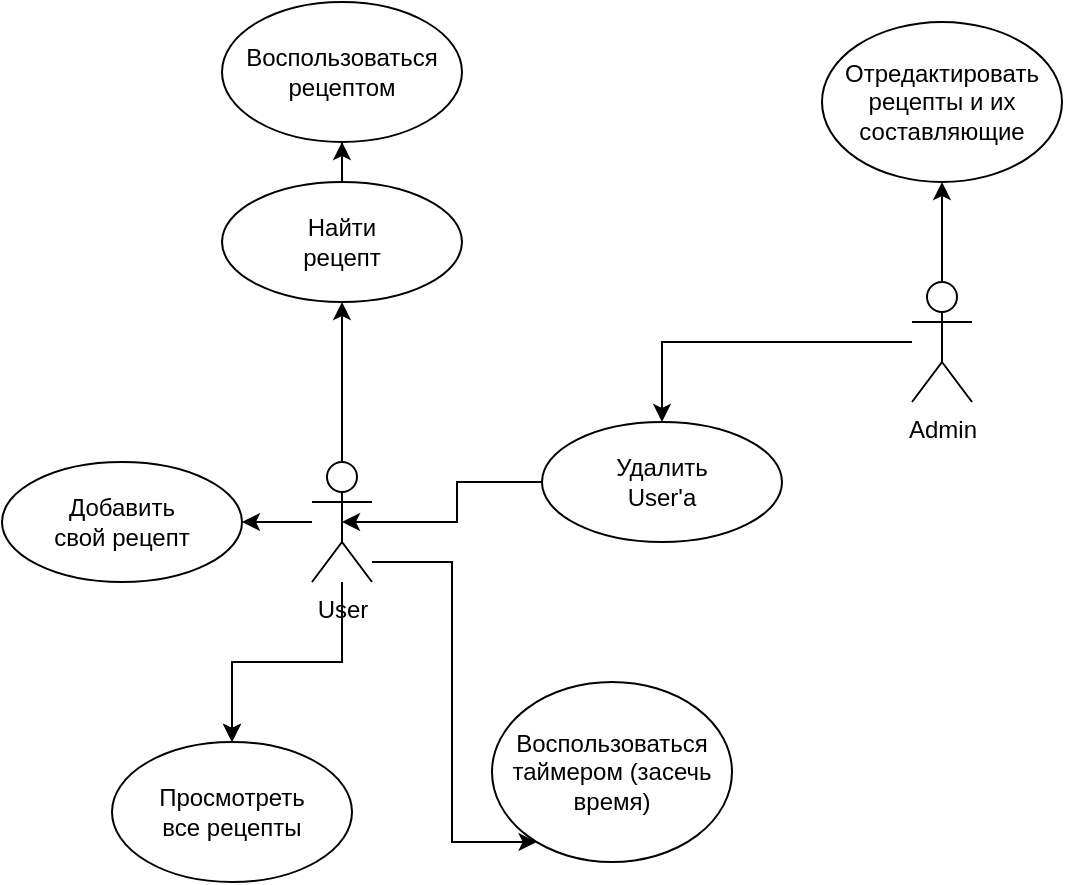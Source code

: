 <mxfile version="18.0.1" type="device" pages="4"><diagram id="Xpymgb1Chlus0z7UTAiG" name="Д. вариантов использования"><mxGraphModel dx="1038" dy="547" grid="1" gridSize="10" guides="1" tooltips="1" connect="1" arrows="1" fold="1" page="1" pageScale="1" pageWidth="850" pageHeight="1100" math="0" shadow="0"><root><mxCell id="0"/><mxCell id="1" parent="0"/><mxCell id="MpLtsL9PEmRac27Q249I-3" value="" style="edgeStyle=orthogonalEdgeStyle;rounded=0;orthogonalLoop=1;jettySize=auto;html=1;" parent="1" source="MpLtsL9PEmRac27Q249I-1" target="MpLtsL9PEmRac27Q249I-2" edge="1"><mxGeometry relative="1" as="geometry"/></mxCell><mxCell id="MpLtsL9PEmRac27Q249I-6" value="" style="edgeStyle=orthogonalEdgeStyle;rounded=0;orthogonalLoop=1;jettySize=auto;html=1;" parent="1" source="MpLtsL9PEmRac27Q249I-1" target="MpLtsL9PEmRac27Q249I-5" edge="1"><mxGeometry relative="1" as="geometry"/></mxCell><mxCell id="MpLtsL9PEmRac27Q249I-12" value="" style="edgeStyle=orthogonalEdgeStyle;rounded=0;orthogonalLoop=1;jettySize=auto;html=1;" parent="1" source="MpLtsL9PEmRac27Q249I-1" target="MpLtsL9PEmRac27Q249I-11" edge="1"><mxGeometry relative="1" as="geometry"/></mxCell><mxCell id="MpLtsL9PEmRac27Q249I-13" value="" style="edgeStyle=orthogonalEdgeStyle;rounded=0;orthogonalLoop=1;jettySize=auto;html=1;" parent="1" source="MpLtsL9PEmRac27Q249I-1" target="MpLtsL9PEmRac27Q249I-11" edge="1"><mxGeometry relative="1" as="geometry"/></mxCell><mxCell id="MpLtsL9PEmRac27Q249I-23" style="edgeStyle=orthogonalEdgeStyle;rounded=0;orthogonalLoop=1;jettySize=auto;html=1;" parent="1" source="MpLtsL9PEmRac27Q249I-1" target="MpLtsL9PEmRac27Q249I-24" edge="1"><mxGeometry relative="1" as="geometry"><mxPoint x="360" y="430" as="targetPoint"/><Array as="points"><mxPoint x="320" y="290"/><mxPoint x="320" y="430"/></Array></mxGeometry></mxCell><mxCell id="MpLtsL9PEmRac27Q249I-1" value="User" style="shape=umlActor;verticalLabelPosition=bottom;verticalAlign=top;html=1;outlineConnect=0;" parent="1" vertex="1"><mxGeometry x="250" y="240" width="30" height="60" as="geometry"/></mxCell><mxCell id="MpLtsL9PEmRac27Q249I-10" value="" style="edgeStyle=orthogonalEdgeStyle;rounded=0;orthogonalLoop=1;jettySize=auto;html=1;" parent="1" source="MpLtsL9PEmRac27Q249I-2" target="MpLtsL9PEmRac27Q249I-9" edge="1"><mxGeometry relative="1" as="geometry"/></mxCell><mxCell id="MpLtsL9PEmRac27Q249I-2" value="Найти&lt;br&gt;рецепт" style="ellipse;whiteSpace=wrap;html=1;verticalAlign=middle;" parent="1" vertex="1"><mxGeometry x="205" y="100" width="120" height="60" as="geometry"/></mxCell><mxCell id="MpLtsL9PEmRac27Q249I-5" value="Добавить&lt;br&gt;свой рецепт" style="ellipse;whiteSpace=wrap;html=1;verticalAlign=middle;" parent="1" vertex="1"><mxGeometry x="95" y="240" width="120" height="60" as="geometry"/></mxCell><mxCell id="MpLtsL9PEmRac27Q249I-9" value="Воспользоваться&lt;br&gt;рецептом" style="ellipse;whiteSpace=wrap;html=1;verticalAlign=middle;" parent="1" vertex="1"><mxGeometry x="205" y="10" width="120" height="70" as="geometry"/></mxCell><mxCell id="MpLtsL9PEmRac27Q249I-11" value="Просмотреть&lt;br&gt;все рецепты" style="ellipse;whiteSpace=wrap;html=1;verticalAlign=middle;align=center;" parent="1" vertex="1"><mxGeometry x="150" y="380" width="120" height="70" as="geometry"/></mxCell><mxCell id="MpLtsL9PEmRac27Q249I-18" value="" style="edgeStyle=orthogonalEdgeStyle;rounded=0;orthogonalLoop=1;jettySize=auto;html=1;" parent="1" source="MpLtsL9PEmRac27Q249I-14" target="MpLtsL9PEmRac27Q249I-17" edge="1"><mxGeometry relative="1" as="geometry"/></mxCell><mxCell id="MpLtsL9PEmRac27Q249I-21" value="" style="edgeStyle=orthogonalEdgeStyle;rounded=0;orthogonalLoop=1;jettySize=auto;html=1;" parent="1" source="MpLtsL9PEmRac27Q249I-14" target="MpLtsL9PEmRac27Q249I-20" edge="1"><mxGeometry relative="1" as="geometry"/></mxCell><mxCell id="MpLtsL9PEmRac27Q249I-14" value="Admin" style="shape=umlActor;verticalLabelPosition=bottom;verticalAlign=top;html=1;outlineConnect=0;" parent="1" vertex="1"><mxGeometry x="550" y="150" width="30" height="60" as="geometry"/></mxCell><mxCell id="MpLtsL9PEmRac27Q249I-17" value="Отредактировать&lt;br&gt;рецепты и их&lt;br&gt;составляющие" style="ellipse;whiteSpace=wrap;html=1;verticalAlign=middle;" parent="1" vertex="1"><mxGeometry x="505" y="20" width="120" height="80" as="geometry"/></mxCell><mxCell id="MpLtsL9PEmRac27Q249I-22" style="edgeStyle=orthogonalEdgeStyle;rounded=0;orthogonalLoop=1;jettySize=auto;html=1;entryX=0.5;entryY=0.5;entryDx=0;entryDy=0;entryPerimeter=0;" parent="1" source="MpLtsL9PEmRac27Q249I-20" target="MpLtsL9PEmRac27Q249I-1" edge="1"><mxGeometry relative="1" as="geometry"/></mxCell><mxCell id="MpLtsL9PEmRac27Q249I-20" value="Удалить&lt;br&gt;User'а" style="ellipse;whiteSpace=wrap;html=1;verticalAlign=middle;" parent="1" vertex="1"><mxGeometry x="365" y="220" width="120" height="60" as="geometry"/></mxCell><mxCell id="MpLtsL9PEmRac27Q249I-24" value="Воспользоваться таймером (засечь время)" style="ellipse;whiteSpace=wrap;html=1;" parent="1" vertex="1"><mxGeometry x="340" y="350" width="120" height="90" as="geometry"/></mxCell></root></mxGraphModel></diagram><diagram id="EspR6JXxUD9xE3618pwH" name="Д. классов"><mxGraphModel dx="1038" dy="547" grid="1" gridSize="10" guides="1" tooltips="1" connect="1" arrows="1" fold="1" page="1" pageScale="1" pageWidth="850" pageHeight="1100" math="0" shadow="0"><root><mxCell id="0"/><mxCell id="1" parent="0"/><mxCell id="8LwOKDHP2iwS6xPO4cJb-4" value="Groups" style="shape=table;startSize=30;container=1;collapsible=1;childLayout=tableLayout;fixedRows=1;rowLines=0;fontStyle=1;align=center;resizeLast=1;" vertex="1" parent="1"><mxGeometry x="30" y="60" width="180" height="90" as="geometry"><mxRectangle x="80" y="90" width="80" height="30" as="alternateBounds"/></mxGeometry></mxCell><mxCell id="8LwOKDHP2iwS6xPO4cJb-5" value="" style="shape=tableRow;horizontal=0;startSize=0;swimlaneHead=0;swimlaneBody=0;fillColor=none;collapsible=0;dropTarget=0;points=[[0,0.5],[1,0.5]];portConstraint=eastwest;top=0;left=0;right=0;bottom=1;" vertex="1" parent="8LwOKDHP2iwS6xPO4cJb-4"><mxGeometry y="30" width="180" height="30" as="geometry"/></mxCell><mxCell id="8LwOKDHP2iwS6xPO4cJb-6" value="PK" style="shape=partialRectangle;connectable=0;fillColor=none;top=0;left=0;bottom=0;right=0;fontStyle=1;overflow=hidden;" vertex="1" parent="8LwOKDHP2iwS6xPO4cJb-5"><mxGeometry width="30" height="30" as="geometry"><mxRectangle width="30" height="30" as="alternateBounds"/></mxGeometry></mxCell><mxCell id="8LwOKDHP2iwS6xPO4cJb-7" value="ID" style="shape=partialRectangle;connectable=0;fillColor=none;top=0;left=0;bottom=0;right=0;align=left;spacingLeft=6;fontStyle=5;overflow=hidden;" vertex="1" parent="8LwOKDHP2iwS6xPO4cJb-5"><mxGeometry x="30" width="150" height="30" as="geometry"><mxRectangle width="150" height="30" as="alternateBounds"/></mxGeometry></mxCell><mxCell id="8LwOKDHP2iwS6xPO4cJb-8" value="" style="shape=tableRow;horizontal=0;startSize=0;swimlaneHead=0;swimlaneBody=0;fillColor=none;collapsible=0;dropTarget=0;points=[[0,0.5],[1,0.5]];portConstraint=eastwest;top=0;left=0;right=0;bottom=0;" vertex="1" parent="8LwOKDHP2iwS6xPO4cJb-4"><mxGeometry y="60" width="180" height="30" as="geometry"/></mxCell><mxCell id="8LwOKDHP2iwS6xPO4cJb-9" value="" style="shape=partialRectangle;connectable=0;fillColor=none;top=0;left=0;bottom=0;right=0;editable=1;overflow=hidden;" vertex="1" parent="8LwOKDHP2iwS6xPO4cJb-8"><mxGeometry width="30" height="30" as="geometry"><mxRectangle width="30" height="30" as="alternateBounds"/></mxGeometry></mxCell><mxCell id="8LwOKDHP2iwS6xPO4cJb-10" value="Group_name" style="shape=partialRectangle;connectable=0;fillColor=none;top=0;left=0;bottom=0;right=0;align=left;spacingLeft=6;overflow=hidden;" vertex="1" parent="8LwOKDHP2iwS6xPO4cJb-8"><mxGeometry x="30" width="150" height="30" as="geometry"><mxRectangle width="150" height="30" as="alternateBounds"/></mxGeometry></mxCell><mxCell id="8LwOKDHP2iwS6xPO4cJb-17" value="Dishes" style="shape=table;startSize=30;container=1;collapsible=1;childLayout=tableLayout;fixedRows=1;rowLines=0;fontStyle=1;align=center;resizeLast=1;" vertex="1" parent="1"><mxGeometry x="310" y="50" width="180" height="180" as="geometry"/></mxCell><mxCell id="8LwOKDHP2iwS6xPO4cJb-18" value="" style="shape=tableRow;horizontal=0;startSize=0;swimlaneHead=0;swimlaneBody=0;fillColor=none;collapsible=0;dropTarget=0;points=[[0,0.5],[1,0.5]];portConstraint=eastwest;top=0;left=0;right=0;bottom=1;" vertex="1" parent="8LwOKDHP2iwS6xPO4cJb-17"><mxGeometry y="30" width="180" height="30" as="geometry"/></mxCell><mxCell id="8LwOKDHP2iwS6xPO4cJb-19" value="PK" style="shape=partialRectangle;connectable=0;fillColor=none;top=0;left=0;bottom=0;right=0;fontStyle=1;overflow=hidden;" vertex="1" parent="8LwOKDHP2iwS6xPO4cJb-18"><mxGeometry width="30" height="30" as="geometry"><mxRectangle width="30" height="30" as="alternateBounds"/></mxGeometry></mxCell><mxCell id="8LwOKDHP2iwS6xPO4cJb-20" value="ID" style="shape=partialRectangle;connectable=0;fillColor=none;top=0;left=0;bottom=0;right=0;align=left;spacingLeft=6;fontStyle=5;overflow=hidden;" vertex="1" parent="8LwOKDHP2iwS6xPO4cJb-18"><mxGeometry x="30" width="150" height="30" as="geometry"><mxRectangle width="150" height="30" as="alternateBounds"/></mxGeometry></mxCell><mxCell id="8LwOKDHP2iwS6xPO4cJb-21" value="" style="shape=tableRow;horizontal=0;startSize=0;swimlaneHead=0;swimlaneBody=0;fillColor=none;collapsible=0;dropTarget=0;points=[[0,0.5],[1,0.5]];portConstraint=eastwest;top=0;left=0;right=0;bottom=0;" vertex="1" parent="8LwOKDHP2iwS6xPO4cJb-17"><mxGeometry y="60" width="180" height="30" as="geometry"/></mxCell><mxCell id="8LwOKDHP2iwS6xPO4cJb-22" value="" style="shape=partialRectangle;connectable=0;fillColor=none;top=0;left=0;bottom=0;right=0;editable=1;overflow=hidden;" vertex="1" parent="8LwOKDHP2iwS6xPO4cJb-21"><mxGeometry width="30" height="30" as="geometry"><mxRectangle width="30" height="30" as="alternateBounds"/></mxGeometry></mxCell><mxCell id="8LwOKDHP2iwS6xPO4cJb-23" value="Dish_name" style="shape=partialRectangle;connectable=0;fillColor=none;top=0;left=0;bottom=0;right=0;align=left;spacingLeft=6;overflow=hidden;" vertex="1" parent="8LwOKDHP2iwS6xPO4cJb-21"><mxGeometry x="30" width="150" height="30" as="geometry"><mxRectangle width="150" height="30" as="alternateBounds"/></mxGeometry></mxCell><mxCell id="8LwOKDHP2iwS6xPO4cJb-24" value="" style="shape=tableRow;horizontal=0;startSize=0;swimlaneHead=0;swimlaneBody=0;fillColor=none;collapsible=0;dropTarget=0;points=[[0,0.5],[1,0.5]];portConstraint=eastwest;top=0;left=0;right=0;bottom=0;" vertex="1" parent="8LwOKDHP2iwS6xPO4cJb-17"><mxGeometry y="90" width="180" height="30" as="geometry"/></mxCell><mxCell id="8LwOKDHP2iwS6xPO4cJb-25" value="" style="shape=partialRectangle;connectable=0;fillColor=none;top=0;left=0;bottom=0;right=0;editable=1;overflow=hidden;" vertex="1" parent="8LwOKDHP2iwS6xPO4cJb-24"><mxGeometry width="30" height="30" as="geometry"><mxRectangle width="30" height="30" as="alternateBounds"/></mxGeometry></mxCell><mxCell id="8LwOKDHP2iwS6xPO4cJb-26" value="ID_Group" style="shape=partialRectangle;connectable=0;fillColor=none;top=0;left=0;bottom=0;right=0;align=left;spacingLeft=6;overflow=hidden;" vertex="1" parent="8LwOKDHP2iwS6xPO4cJb-24"><mxGeometry x="30" width="150" height="30" as="geometry"><mxRectangle width="150" height="30" as="alternateBounds"/></mxGeometry></mxCell><mxCell id="8LwOKDHP2iwS6xPO4cJb-34" value="" style="shape=tableRow;horizontal=0;startSize=0;swimlaneHead=0;swimlaneBody=0;fillColor=none;collapsible=0;dropTarget=0;points=[[0,0.5],[1,0.5]];portConstraint=eastwest;top=0;left=0;right=0;bottom=0;" vertex="1" parent="1"><mxGeometry x="310" y="170" width="180" height="30" as="geometry"/></mxCell><mxCell id="8LwOKDHP2iwS6xPO4cJb-35" value="" style="shape=partialRectangle;connectable=0;fillColor=none;top=0;left=0;bottom=0;right=0;editable=1;overflow=hidden;" vertex="1" parent="8LwOKDHP2iwS6xPO4cJb-34"><mxGeometry width="30" height="30" as="geometry"><mxRectangle width="30" height="30" as="alternateBounds"/></mxGeometry></mxCell><mxCell id="8LwOKDHP2iwS6xPO4cJb-36" value="Description" style="shape=partialRectangle;connectable=0;fillColor=none;top=0;left=0;bottom=0;right=0;align=left;spacingLeft=6;overflow=hidden;" vertex="1" parent="8LwOKDHP2iwS6xPO4cJb-34"><mxGeometry x="30" width="150" height="30" as="geometry"><mxRectangle width="150" height="30" as="alternateBounds"/></mxGeometry></mxCell><mxCell id="8LwOKDHP2iwS6xPO4cJb-38" value="" style="shape=tableRow;horizontal=0;startSize=0;swimlaneHead=0;swimlaneBody=0;fillColor=none;collapsible=0;dropTarget=0;points=[[0,0.5],[1,0.5]];portConstraint=eastwest;top=0;left=0;right=0;bottom=0;" vertex="1" parent="1"><mxGeometry x="310" y="200" width="180" height="30" as="geometry"/></mxCell><mxCell id="8LwOKDHP2iwS6xPO4cJb-39" value="" style="shape=partialRectangle;connectable=0;fillColor=none;top=0;left=0;bottom=0;right=0;editable=1;overflow=hidden;" vertex="1" parent="8LwOKDHP2iwS6xPO4cJb-38"><mxGeometry width="30" height="30" as="geometry"><mxRectangle width="30" height="30" as="alternateBounds"/></mxGeometry></mxCell><mxCell id="8LwOKDHP2iwS6xPO4cJb-40" value="ID_Photo" style="shape=partialRectangle;connectable=0;fillColor=none;top=0;left=0;bottom=0;right=0;align=left;spacingLeft=6;overflow=hidden;" vertex="1" parent="8LwOKDHP2iwS6xPO4cJb-38"><mxGeometry x="30" width="150" height="30" as="geometry"><mxRectangle width="150" height="30" as="alternateBounds"/></mxGeometry></mxCell><mxCell id="8LwOKDHP2iwS6xPO4cJb-41" value="" style="line;strokeWidth=1;rotatable=0;dashed=0;labelPosition=right;align=center;verticalAlign=middle;spacingTop=0;spacingLeft=6;points=[];portConstraint=eastwest;direction=south;" vertex="1" parent="1"><mxGeometry x="331" y="170" width="18" height="60" as="geometry"/></mxCell><mxCell id="8LwOKDHP2iwS6xPO4cJb-59" value="Dish_composition" style="shape=table;startSize=30;container=1;collapsible=1;childLayout=tableLayout;fixedRows=1;rowLines=0;fontStyle=1;align=center;resizeLast=1;" vertex="1" parent="1"><mxGeometry x="560" y="50" width="180" height="120" as="geometry"/></mxCell><mxCell id="8LwOKDHP2iwS6xPO4cJb-60" value="" style="shape=tableRow;horizontal=0;startSize=0;swimlaneHead=0;swimlaneBody=0;fillColor=none;collapsible=0;dropTarget=0;points=[[0,0.5],[1,0.5]];portConstraint=eastwest;top=0;left=0;right=0;bottom=1;" vertex="1" parent="8LwOKDHP2iwS6xPO4cJb-59"><mxGeometry y="30" width="180" height="30" as="geometry"/></mxCell><mxCell id="8LwOKDHP2iwS6xPO4cJb-61" value="PK" style="shape=partialRectangle;connectable=0;fillColor=none;top=0;left=0;bottom=0;right=0;fontStyle=1;overflow=hidden;" vertex="1" parent="8LwOKDHP2iwS6xPO4cJb-60"><mxGeometry width="30" height="30" as="geometry"><mxRectangle width="30" height="30" as="alternateBounds"/></mxGeometry></mxCell><mxCell id="8LwOKDHP2iwS6xPO4cJb-62" value="ID" style="shape=partialRectangle;connectable=0;fillColor=none;top=0;left=0;bottom=0;right=0;align=left;spacingLeft=6;fontStyle=5;overflow=hidden;" vertex="1" parent="8LwOKDHP2iwS6xPO4cJb-60"><mxGeometry x="30" width="150" height="30" as="geometry"><mxRectangle width="150" height="30" as="alternateBounds"/></mxGeometry></mxCell><mxCell id="8LwOKDHP2iwS6xPO4cJb-63" value="" style="shape=tableRow;horizontal=0;startSize=0;swimlaneHead=0;swimlaneBody=0;fillColor=none;collapsible=0;dropTarget=0;points=[[0,0.5],[1,0.5]];portConstraint=eastwest;top=0;left=0;right=0;bottom=0;" vertex="1" parent="8LwOKDHP2iwS6xPO4cJb-59"><mxGeometry y="60" width="180" height="30" as="geometry"/></mxCell><mxCell id="8LwOKDHP2iwS6xPO4cJb-64" value="" style="shape=partialRectangle;connectable=0;fillColor=none;top=0;left=0;bottom=0;right=0;editable=1;overflow=hidden;" vertex="1" parent="8LwOKDHP2iwS6xPO4cJb-63"><mxGeometry width="30" height="30" as="geometry"><mxRectangle width="30" height="30" as="alternateBounds"/></mxGeometry></mxCell><mxCell id="8LwOKDHP2iwS6xPO4cJb-65" value="ID_Dish" style="shape=partialRectangle;connectable=0;fillColor=none;top=0;left=0;bottom=0;right=0;align=left;spacingLeft=6;overflow=hidden;" vertex="1" parent="8LwOKDHP2iwS6xPO4cJb-63"><mxGeometry x="30" width="150" height="30" as="geometry"><mxRectangle width="150" height="30" as="alternateBounds"/></mxGeometry></mxCell><mxCell id="8LwOKDHP2iwS6xPO4cJb-66" value="" style="shape=tableRow;horizontal=0;startSize=0;swimlaneHead=0;swimlaneBody=0;fillColor=none;collapsible=0;dropTarget=0;points=[[0,0.5],[1,0.5]];portConstraint=eastwest;top=0;left=0;right=0;bottom=0;" vertex="1" parent="8LwOKDHP2iwS6xPO4cJb-59"><mxGeometry y="90" width="180" height="30" as="geometry"/></mxCell><mxCell id="8LwOKDHP2iwS6xPO4cJb-67" value="" style="shape=partialRectangle;connectable=0;fillColor=none;top=0;left=0;bottom=0;right=0;editable=1;overflow=hidden;" vertex="1" parent="8LwOKDHP2iwS6xPO4cJb-66"><mxGeometry width="30" height="30" as="geometry"><mxRectangle width="30" height="30" as="alternateBounds"/></mxGeometry></mxCell><mxCell id="8LwOKDHP2iwS6xPO4cJb-68" value="ID_Ingredient" style="shape=partialRectangle;connectable=0;fillColor=none;top=0;left=0;bottom=0;right=0;align=left;spacingLeft=6;overflow=hidden;" vertex="1" parent="8LwOKDHP2iwS6xPO4cJb-66"><mxGeometry x="30" width="150" height="30" as="geometry"><mxRectangle width="150" height="30" as="alternateBounds"/></mxGeometry></mxCell><mxCell id="8LwOKDHP2iwS6xPO4cJb-76" value="Photos" style="shape=table;startSize=30;container=1;collapsible=1;childLayout=tableLayout;fixedRows=1;rowLines=0;fontStyle=1;align=center;resizeLast=1;" vertex="1" parent="1"><mxGeometry x="30" y="340" width="180" height="90" as="geometry"/></mxCell><mxCell id="8LwOKDHP2iwS6xPO4cJb-77" value="" style="shape=tableRow;horizontal=0;startSize=0;swimlaneHead=0;swimlaneBody=0;fillColor=none;collapsible=0;dropTarget=0;points=[[0,0.5],[1,0.5]];portConstraint=eastwest;top=0;left=0;right=0;bottom=1;" vertex="1" parent="8LwOKDHP2iwS6xPO4cJb-76"><mxGeometry y="30" width="180" height="30" as="geometry"/></mxCell><mxCell id="8LwOKDHP2iwS6xPO4cJb-78" value="PK" style="shape=partialRectangle;connectable=0;fillColor=none;top=0;left=0;bottom=0;right=0;fontStyle=1;overflow=hidden;" vertex="1" parent="8LwOKDHP2iwS6xPO4cJb-77"><mxGeometry width="30" height="30" as="geometry"><mxRectangle width="30" height="30" as="alternateBounds"/></mxGeometry></mxCell><mxCell id="8LwOKDHP2iwS6xPO4cJb-79" value="ID" style="shape=partialRectangle;connectable=0;fillColor=none;top=0;left=0;bottom=0;right=0;align=left;spacingLeft=6;fontStyle=5;overflow=hidden;" vertex="1" parent="8LwOKDHP2iwS6xPO4cJb-77"><mxGeometry x="30" width="150" height="30" as="geometry"><mxRectangle width="150" height="30" as="alternateBounds"/></mxGeometry></mxCell><mxCell id="8LwOKDHP2iwS6xPO4cJb-80" value="" style="shape=tableRow;horizontal=0;startSize=0;swimlaneHead=0;swimlaneBody=0;fillColor=none;collapsible=0;dropTarget=0;points=[[0,0.5],[1,0.5]];portConstraint=eastwest;top=0;left=0;right=0;bottom=0;" vertex="1" parent="8LwOKDHP2iwS6xPO4cJb-76"><mxGeometry y="60" width="180" height="30" as="geometry"/></mxCell><mxCell id="8LwOKDHP2iwS6xPO4cJb-81" value="" style="shape=partialRectangle;connectable=0;fillColor=none;top=0;left=0;bottom=0;right=0;editable=1;overflow=hidden;" vertex="1" parent="8LwOKDHP2iwS6xPO4cJb-80"><mxGeometry width="30" height="30" as="geometry"><mxRectangle width="30" height="30" as="alternateBounds"/></mxGeometry></mxCell><mxCell id="8LwOKDHP2iwS6xPO4cJb-82" value="URL_Photo" style="shape=partialRectangle;connectable=0;fillColor=none;top=0;left=0;bottom=0;right=0;align=left;spacingLeft=6;overflow=hidden;" vertex="1" parent="8LwOKDHP2iwS6xPO4cJb-80"><mxGeometry x="30" width="150" height="30" as="geometry"><mxRectangle width="150" height="30" as="alternateBounds"/></mxGeometry></mxCell><mxCell id="8LwOKDHP2iwS6xPO4cJb-86" value="Ingredients" style="shape=table;startSize=30;container=1;collapsible=1;childLayout=tableLayout;fixedRows=1;rowLines=0;fontStyle=1;align=center;resizeLast=1;" vertex="1" parent="1"><mxGeometry x="320" y="380" width="180" height="90" as="geometry"/></mxCell><mxCell id="8LwOKDHP2iwS6xPO4cJb-87" value="" style="shape=tableRow;horizontal=0;startSize=0;swimlaneHead=0;swimlaneBody=0;fillColor=none;collapsible=0;dropTarget=0;points=[[0,0.5],[1,0.5]];portConstraint=eastwest;top=0;left=0;right=0;bottom=1;" vertex="1" parent="8LwOKDHP2iwS6xPO4cJb-86"><mxGeometry y="30" width="180" height="30" as="geometry"/></mxCell><mxCell id="8LwOKDHP2iwS6xPO4cJb-88" value="PK" style="shape=partialRectangle;connectable=0;fillColor=none;top=0;left=0;bottom=0;right=0;fontStyle=1;overflow=hidden;" vertex="1" parent="8LwOKDHP2iwS6xPO4cJb-87"><mxGeometry width="30" height="30" as="geometry"><mxRectangle width="30" height="30" as="alternateBounds"/></mxGeometry></mxCell><mxCell id="8LwOKDHP2iwS6xPO4cJb-89" value="ID" style="shape=partialRectangle;connectable=0;fillColor=none;top=0;left=0;bottom=0;right=0;align=left;spacingLeft=6;fontStyle=5;overflow=hidden;" vertex="1" parent="8LwOKDHP2iwS6xPO4cJb-87"><mxGeometry x="30" width="150" height="30" as="geometry"><mxRectangle width="150" height="30" as="alternateBounds"/></mxGeometry></mxCell><mxCell id="8LwOKDHP2iwS6xPO4cJb-90" value="" style="shape=tableRow;horizontal=0;startSize=0;swimlaneHead=0;swimlaneBody=0;fillColor=none;collapsible=0;dropTarget=0;points=[[0,0.5],[1,0.5]];portConstraint=eastwest;top=0;left=0;right=0;bottom=0;" vertex="1" parent="8LwOKDHP2iwS6xPO4cJb-86"><mxGeometry y="60" width="180" height="30" as="geometry"/></mxCell><mxCell id="8LwOKDHP2iwS6xPO4cJb-91" value="" style="shape=partialRectangle;connectable=0;fillColor=none;top=0;left=0;bottom=0;right=0;editable=1;overflow=hidden;" vertex="1" parent="8LwOKDHP2iwS6xPO4cJb-90"><mxGeometry width="30" height="30" as="geometry"><mxRectangle width="30" height="30" as="alternateBounds"/></mxGeometry></mxCell><mxCell id="8LwOKDHP2iwS6xPO4cJb-92" value="Ingredient_name" style="shape=partialRectangle;connectable=0;fillColor=none;top=0;left=0;bottom=0;right=0;align=left;spacingLeft=6;overflow=hidden;" vertex="1" parent="8LwOKDHP2iwS6xPO4cJb-90"><mxGeometry x="30" width="150" height="30" as="geometry"><mxRectangle width="150" height="30" as="alternateBounds"/></mxGeometry></mxCell><mxCell id="8LwOKDHP2iwS6xPO4cJb-96" value="" style="edgeStyle=entityRelationEdgeStyle;fontSize=12;html=1;endArrow=ERoneToMany;rounded=0;exitX=1;exitY=0.5;exitDx=0;exitDy=0;entryX=0;entryY=0.5;entryDx=0;entryDy=0;" edge="1" parent="1" source="8LwOKDHP2iwS6xPO4cJb-5" target="8LwOKDHP2iwS6xPO4cJb-24"><mxGeometry width="100" height="100" relative="1" as="geometry"><mxPoint x="230" y="115" as="sourcePoint"/><mxPoint x="310" y="160" as="targetPoint"/></mxGeometry></mxCell><mxCell id="8LwOKDHP2iwS6xPO4cJb-97" value="" style="edgeStyle=entityRelationEdgeStyle;fontSize=12;html=1;endArrow=ERoneToMany;rounded=0;exitX=1;exitY=0.5;exitDx=0;exitDy=0;" edge="1" parent="1" source="8LwOKDHP2iwS6xPO4cJb-87" target="8LwOKDHP2iwS6xPO4cJb-66"><mxGeometry width="100" height="100" relative="1" as="geometry"><mxPoint x="530" y="370" as="sourcePoint"/><mxPoint x="590" y="270" as="targetPoint"/></mxGeometry></mxCell><mxCell id="8LwOKDHP2iwS6xPO4cJb-98" value="" style="edgeStyle=entityRelationEdgeStyle;fontSize=12;html=1;endArrow=ERoneToMany;rounded=0;exitX=1;exitY=0.5;exitDx=0;exitDy=0;" edge="1" parent="1" source="8LwOKDHP2iwS6xPO4cJb-77" target="8LwOKDHP2iwS6xPO4cJb-38"><mxGeometry width="100" height="100" relative="1" as="geometry"><mxPoint x="260" y="260" as="sourcePoint"/><mxPoint x="240" y="170" as="targetPoint"/></mxGeometry></mxCell><mxCell id="8LwOKDHP2iwS6xPO4cJb-99" value="" style="edgeStyle=entityRelationEdgeStyle;fontSize=12;html=1;endArrow=ERoneToMany;rounded=0;" edge="1" parent="1" source="8LwOKDHP2iwS6xPO4cJb-18" target="8LwOKDHP2iwS6xPO4cJb-63"><mxGeometry width="100" height="100" relative="1" as="geometry"><mxPoint x="500" y="90" as="sourcePoint"/><mxPoint x="560" y="140" as="targetPoint"/></mxGeometry></mxCell><mxCell id="8LwOKDHP2iwS6xPO4cJb-113" value="Users" style="shape=table;startSize=30;container=1;collapsible=1;childLayout=tableLayout;fixedRows=1;rowLines=0;fontStyle=1;align=center;resizeLast=1;" vertex="1" parent="1"><mxGeometry x="630" y="340" width="180" height="150" as="geometry"/></mxCell><mxCell id="8LwOKDHP2iwS6xPO4cJb-114" value="" style="shape=tableRow;horizontal=0;startSize=0;swimlaneHead=0;swimlaneBody=0;fillColor=none;collapsible=0;dropTarget=0;points=[[0,0.5],[1,0.5]];portConstraint=eastwest;top=0;left=0;right=0;bottom=1;" vertex="1" parent="8LwOKDHP2iwS6xPO4cJb-113"><mxGeometry y="30" width="180" height="30" as="geometry"/></mxCell><mxCell id="8LwOKDHP2iwS6xPO4cJb-115" value="PK" style="shape=partialRectangle;connectable=0;fillColor=none;top=0;left=0;bottom=0;right=0;fontStyle=1;overflow=hidden;" vertex="1" parent="8LwOKDHP2iwS6xPO4cJb-114"><mxGeometry width="30" height="30" as="geometry"><mxRectangle width="30" height="30" as="alternateBounds"/></mxGeometry></mxCell><mxCell id="8LwOKDHP2iwS6xPO4cJb-116" value="ID" style="shape=partialRectangle;connectable=0;fillColor=none;top=0;left=0;bottom=0;right=0;align=left;spacingLeft=6;fontStyle=5;overflow=hidden;" vertex="1" parent="8LwOKDHP2iwS6xPO4cJb-114"><mxGeometry x="30" width="150" height="30" as="geometry"><mxRectangle width="150" height="30" as="alternateBounds"/></mxGeometry></mxCell><mxCell id="8LwOKDHP2iwS6xPO4cJb-117" value="" style="shape=tableRow;horizontal=0;startSize=0;swimlaneHead=0;swimlaneBody=0;fillColor=none;collapsible=0;dropTarget=0;points=[[0,0.5],[1,0.5]];portConstraint=eastwest;top=0;left=0;right=0;bottom=0;" vertex="1" parent="8LwOKDHP2iwS6xPO4cJb-113"><mxGeometry y="60" width="180" height="30" as="geometry"/></mxCell><mxCell id="8LwOKDHP2iwS6xPO4cJb-118" value="" style="shape=partialRectangle;connectable=0;fillColor=none;top=0;left=0;bottom=0;right=0;editable=1;overflow=hidden;" vertex="1" parent="8LwOKDHP2iwS6xPO4cJb-117"><mxGeometry width="30" height="30" as="geometry"><mxRectangle width="30" height="30" as="alternateBounds"/></mxGeometry></mxCell><mxCell id="8LwOKDHP2iwS6xPO4cJb-119" value="Login" style="shape=partialRectangle;connectable=0;fillColor=none;top=0;left=0;bottom=0;right=0;align=left;spacingLeft=6;overflow=hidden;" vertex="1" parent="8LwOKDHP2iwS6xPO4cJb-117"><mxGeometry x="30" width="150" height="30" as="geometry"><mxRectangle width="150" height="30" as="alternateBounds"/></mxGeometry></mxCell><mxCell id="8LwOKDHP2iwS6xPO4cJb-120" value="" style="shape=tableRow;horizontal=0;startSize=0;swimlaneHead=0;swimlaneBody=0;fillColor=none;collapsible=0;dropTarget=0;points=[[0,0.5],[1,0.5]];portConstraint=eastwest;top=0;left=0;right=0;bottom=0;" vertex="1" parent="8LwOKDHP2iwS6xPO4cJb-113"><mxGeometry y="90" width="180" height="30" as="geometry"/></mxCell><mxCell id="8LwOKDHP2iwS6xPO4cJb-121" value="" style="shape=partialRectangle;connectable=0;fillColor=none;top=0;left=0;bottom=0;right=0;editable=1;overflow=hidden;" vertex="1" parent="8LwOKDHP2iwS6xPO4cJb-120"><mxGeometry width="30" height="30" as="geometry"><mxRectangle width="30" height="30" as="alternateBounds"/></mxGeometry></mxCell><mxCell id="8LwOKDHP2iwS6xPO4cJb-122" value="Password" style="shape=partialRectangle;connectable=0;fillColor=none;top=0;left=0;bottom=0;right=0;align=left;spacingLeft=6;overflow=hidden;" vertex="1" parent="8LwOKDHP2iwS6xPO4cJb-120"><mxGeometry x="30" width="150" height="30" as="geometry"><mxRectangle width="150" height="30" as="alternateBounds"/></mxGeometry></mxCell><mxCell id="8LwOKDHP2iwS6xPO4cJb-123" value="" style="shape=tableRow;horizontal=0;startSize=0;swimlaneHead=0;swimlaneBody=0;fillColor=none;collapsible=0;dropTarget=0;points=[[0,0.5],[1,0.5]];portConstraint=eastwest;top=0;left=0;right=0;bottom=0;" vertex="1" parent="8LwOKDHP2iwS6xPO4cJb-113"><mxGeometry y="120" width="180" height="30" as="geometry"/></mxCell><mxCell id="8LwOKDHP2iwS6xPO4cJb-124" value="" style="shape=partialRectangle;connectable=0;fillColor=none;top=0;left=0;bottom=0;right=0;editable=1;overflow=hidden;" vertex="1" parent="8LwOKDHP2iwS6xPO4cJb-123"><mxGeometry width="30" height="30" as="geometry"><mxRectangle width="30" height="30" as="alternateBounds"/></mxGeometry></mxCell><mxCell id="8LwOKDHP2iwS6xPO4cJb-125" value="Username" style="shape=partialRectangle;connectable=0;fillColor=none;top=0;left=0;bottom=0;right=0;align=left;spacingLeft=6;overflow=hidden;" vertex="1" parent="8LwOKDHP2iwS6xPO4cJb-123"><mxGeometry x="30" width="150" height="30" as="geometry"><mxRectangle width="150" height="30" as="alternateBounds"/></mxGeometry></mxCell><mxCell id="8LwOKDHP2iwS6xPO4cJb-126" value="Добавить пользователя&lt;br&gt;Удалить пользователя" style="whiteSpace=wrap;html=1;align=left;" vertex="1" parent="1"><mxGeometry x="630" y="490" width="180" height="40" as="geometry"/></mxCell><mxCell id="8LwOKDHP2iwS6xPO4cJb-127" value="&lt;div style=&quot;&quot;&gt;&lt;span style=&quot;background-color: initial;&quot;&gt;Добавить блюдо&lt;/span&gt;&lt;/div&gt;&lt;div style=&quot;&quot;&gt;&lt;span style=&quot;background-color: initial;&quot;&gt;Отредактировать блюдо&lt;/span&gt;&lt;/div&gt;&lt;div style=&quot;&quot;&gt;&lt;span style=&quot;background-color: initial;&quot;&gt;Удалить блюдо&lt;/span&gt;&lt;/div&gt;" style="whiteSpace=wrap;html=1;align=left;" vertex="1" parent="1"><mxGeometry x="310" y="230" width="180" height="50" as="geometry"/></mxCell><mxCell id="8LwOKDHP2iwS6xPO4cJb-128" value="Добавить ингредиент&lt;br&gt;Удалить ингредиент" style="whiteSpace=wrap;html=1;align=left;" vertex="1" parent="1"><mxGeometry x="320" y="470" width="180" height="40" as="geometry"/></mxCell><mxCell id="8LwOKDHP2iwS6xPO4cJb-129" value="Присвоить ингредиент блюду" style="whiteSpace=wrap;html=1;align=left;" vertex="1" parent="1"><mxGeometry x="560" y="170" width="180" height="40" as="geometry"/></mxCell></root></mxGraphModel></diagram><diagram id="gkLOa4z8cN2ryG3N6EYM" name="Д. последовательности"><mxGraphModel dx="1038" dy="547" grid="1" gridSize="10" guides="1" tooltips="1" connect="1" arrows="1" fold="1" page="1" pageScale="1" pageWidth="850" pageHeight="1100" math="0" shadow="0"><root><mxCell id="0"/><mxCell id="1" parent="0"/><mxCell id="Ppc76OPgm_1klo799DCM-1" value="User" style="shape=umlActor;verticalLabelPosition=bottom;verticalAlign=top;html=1;outlineConnect=0;" vertex="1" parent="1"><mxGeometry x="185" y="90" width="30" height="60" as="geometry"/></mxCell><mxCell id="Ppc76OPgm_1klo799DCM-4" value="" style="endArrow=none;dashed=1;html=1;rounded=0;startArrow=none;" edge="1" parent="1" source="Ppc76OPgm_1klo799DCM-6" target="Ppc76OPgm_1klo799DCM-1"><mxGeometry width="50" height="50" relative="1" as="geometry"><mxPoint x="200" y="400" as="sourcePoint"/><mxPoint x="200" y="170" as="targetPoint"/></mxGeometry></mxCell><mxCell id="Ppc76OPgm_1klo799DCM-5" value="Система" style="rounded=0;whiteSpace=wrap;html=1;" vertex="1" parent="1"><mxGeometry x="400" y="90" width="120" height="60" as="geometry"/></mxCell><mxCell id="Ppc76OPgm_1klo799DCM-6" value="" style="rounded=0;whiteSpace=wrap;html=1;" vertex="1" parent="1"><mxGeometry x="190" y="190" width="20" height="180" as="geometry"/></mxCell><mxCell id="Ppc76OPgm_1klo799DCM-7" value="" style="endArrow=none;dashed=1;html=1;rounded=0;" edge="1" parent="1" target="Ppc76OPgm_1klo799DCM-6"><mxGeometry width="50" height="50" relative="1" as="geometry"><mxPoint x="200" y="400" as="sourcePoint"/><mxPoint x="200" y="170" as="targetPoint"/></mxGeometry></mxCell><mxCell id="Ppc76OPgm_1klo799DCM-9" value="" style="endArrow=none;dashed=1;html=1;rounded=0;startArrow=none;entryX=0.5;entryY=1;entryDx=0;entryDy=0;" edge="1" parent="1" source="Ppc76OPgm_1klo799DCM-10" target="Ppc76OPgm_1klo799DCM-5"><mxGeometry width="50" height="50" relative="1" as="geometry"><mxPoint x="460" y="395" as="sourcePoint"/><mxPoint x="460.0" y="165" as="targetPoint"/></mxGeometry></mxCell><mxCell id="Ppc76OPgm_1klo799DCM-10" value="" style="rounded=0;whiteSpace=wrap;html=1;" vertex="1" parent="1"><mxGeometry x="450" y="190" width="20" height="180" as="geometry"/></mxCell><mxCell id="Ppc76OPgm_1klo799DCM-11" value="" style="endArrow=none;dashed=1;html=1;rounded=0;" edge="1" parent="1" target="Ppc76OPgm_1klo799DCM-10"><mxGeometry width="50" height="50" relative="1" as="geometry"><mxPoint x="460.0" y="395.0" as="sourcePoint"/><mxPoint x="460" y="165" as="targetPoint"/></mxGeometry></mxCell><mxCell id="Ppc76OPgm_1klo799DCM-12" value="" style="endArrow=classic;html=1;rounded=0;exitX=0.5;exitY=0;exitDx=0;exitDy=0;entryX=0.5;entryY=0;entryDx=0;entryDy=0;" edge="1" parent="1" source="Ppc76OPgm_1klo799DCM-6" target="Ppc76OPgm_1klo799DCM-10"><mxGeometry width="50" height="50" relative="1" as="geometry"><mxPoint x="370" y="310" as="sourcePoint"/><mxPoint x="420" y="260" as="targetPoint"/></mxGeometry></mxCell><mxCell id="Ppc76OPgm_1klo799DCM-14" value="" style="edgeStyle=elbowEdgeStyle;elbow=horizontal;endArrow=classic;html=1;rounded=0;entryX=1;entryY=0.5;entryDx=0;entryDy=0;" edge="1" parent="1" source="Ppc76OPgm_1klo799DCM-10" target="Ppc76OPgm_1klo799DCM-17"><mxGeometry width="50" height="50" relative="1" as="geometry"><mxPoint x="480" y="310" as="sourcePoint"/><mxPoint x="500" y="320" as="targetPoint"/><Array as="points"><mxPoint x="530" y="290"/></Array></mxGeometry></mxCell><mxCell id="Ppc76OPgm_1klo799DCM-15" value="Ввести данные блюда()" style="text;html=1;strokeColor=none;fillColor=none;align=center;verticalAlign=middle;whiteSpace=wrap;rounded=0;" vertex="1" parent="1"><mxGeometry x="250" y="160" width="150" height="30" as="geometry"/></mxCell><mxCell id="Ppc76OPgm_1klo799DCM-16" value="Добавить блюдо в БД()" style="text;html=1;strokeColor=none;fillColor=none;align=center;verticalAlign=middle;whiteSpace=wrap;rounded=0;" vertex="1" parent="1"><mxGeometry x="470" y="230" width="170" height="30" as="geometry"/></mxCell><mxCell id="Ppc76OPgm_1klo799DCM-17" value="" style="rounded=0;whiteSpace=wrap;html=1;" vertex="1" parent="1"><mxGeometry x="460" y="300" width="20" height="20" as="geometry"/></mxCell><mxCell id="Ppc76OPgm_1klo799DCM-18" value="" style="endArrow=none;dashed=1;html=1;rounded=0;entryX=0;entryY=0.75;entryDx=0;entryDy=0;exitX=1;exitY=0.75;exitDx=0;exitDy=0;" edge="1" parent="1" source="Ppc76OPgm_1klo799DCM-6" target="Ppc76OPgm_1klo799DCM-10"><mxGeometry width="50" height="50" relative="1" as="geometry"><mxPoint x="230" y="360" as="sourcePoint"/><mxPoint x="420" y="240" as="targetPoint"/></mxGeometry></mxCell><mxCell id="Ppc76OPgm_1klo799DCM-19" value="" style="endArrow=classic;html=1;rounded=0;entryX=1;entryY=0.75;entryDx=0;entryDy=0;" edge="1" parent="1" target="Ppc76OPgm_1klo799DCM-6"><mxGeometry width="50" height="50" relative="1" as="geometry"><mxPoint x="220" y="325" as="sourcePoint"/><mxPoint x="420" y="240" as="targetPoint"/><Array as="points"/></mxGeometry></mxCell><mxCell id="Ppc76OPgm_1klo799DCM-20" value="Блюдо добавлено()" style="text;html=1;strokeColor=none;fillColor=none;align=center;verticalAlign=middle;whiteSpace=wrap;rounded=0;" vertex="1" parent="1"><mxGeometry x="265" y="330" width="120" height="30" as="geometry"/></mxCell></root></mxGraphModel></diagram><diagram id="86WXC8_HVPD13Sa3Juj6" name="Д. деятельности"><mxGraphModel dx="1730" dy="912" grid="1" gridSize="10" guides="1" tooltips="1" connect="1" arrows="1" fold="1" page="1" pageScale="1" pageWidth="850" pageHeight="1100" math="0" shadow="0"><root><mxCell id="0"/><mxCell id="1" parent="0"/><mxCell id="9ARPUJXA70t5pEq9MsMd-1" value="Клиент" style="rounded=0;whiteSpace=wrap;html=1;fillColor=none;" vertex="1" parent="1"><mxGeometry y="20" width="280" height="60" as="geometry"/></mxCell><mxCell id="9ARPUJXA70t5pEq9MsMd-2" value="Приложение" style="rounded=0;whiteSpace=wrap;html=1;fillColor=none;" vertex="1" parent="1"><mxGeometry x="280" y="20" width="280" height="60" as="geometry"/></mxCell><mxCell id="9ARPUJXA70t5pEq9MsMd-3" value="Сервер БД" style="rounded=0;whiteSpace=wrap;html=1;fillColor=none;" vertex="1" parent="1"><mxGeometry x="560" y="20" width="280" height="60" as="geometry"/></mxCell><mxCell id="9ARPUJXA70t5pEq9MsMd-4" value="" style="endArrow=none;html=1;rounded=0;entryX=0;entryY=1;entryDx=0;entryDy=0;" edge="1" parent="1" target="9ARPUJXA70t5pEq9MsMd-2"><mxGeometry width="50" height="50" relative="1" as="geometry"><mxPoint x="280" y="880" as="sourcePoint"/><mxPoint x="450" y="160" as="targetPoint"/></mxGeometry></mxCell><mxCell id="9ARPUJXA70t5pEq9MsMd-5" value="" style="endArrow=none;html=1;rounded=0;entryX=0;entryY=1;entryDx=0;entryDy=0;" edge="1" parent="1" target="9ARPUJXA70t5pEq9MsMd-3"><mxGeometry width="50" height="50" relative="1" as="geometry"><mxPoint x="560" y="880" as="sourcePoint"/><mxPoint x="450" y="60" as="targetPoint"/></mxGeometry></mxCell><mxCell id="9ARPUJXA70t5pEq9MsMd-8" style="edgeStyle=orthogonalEdgeStyle;rounded=0;orthogonalLoop=1;jettySize=auto;html=1;" edge="1" parent="1" source="9ARPUJXA70t5pEq9MsMd-6" target="9ARPUJXA70t5pEq9MsMd-7"><mxGeometry relative="1" as="geometry"/></mxCell><mxCell id="9ARPUJXA70t5pEq9MsMd-6" value="" style="ellipse;whiteSpace=wrap;html=1;fillColor=#000000;" vertex="1" parent="1"><mxGeometry x="20" y="100" width="40" height="40" as="geometry"/></mxCell><mxCell id="9ARPUJXA70t5pEq9MsMd-10" style="edgeStyle=orthogonalEdgeStyle;rounded=0;orthogonalLoop=1;jettySize=auto;html=1;entryX=0.5;entryY=0;entryDx=0;entryDy=0;" edge="1" parent="1" source="9ARPUJXA70t5pEq9MsMd-7" target="9ARPUJXA70t5pEq9MsMd-9"><mxGeometry relative="1" as="geometry"/></mxCell><mxCell id="9ARPUJXA70t5pEq9MsMd-7" value="Запрос" style="strokeWidth=1;html=1;shape=mxgraph.flowchart.terminator;whiteSpace=wrap;fillColor=#FFFFFF;" vertex="1" parent="1"><mxGeometry x="110" y="150" width="140" height="50" as="geometry"/></mxCell><mxCell id="9ARPUJXA70t5pEq9MsMd-12" style="edgeStyle=orthogonalEdgeStyle;rounded=0;orthogonalLoop=1;jettySize=auto;html=1;" edge="1" parent="1" source="9ARPUJXA70t5pEq9MsMd-9" target="9ARPUJXA70t5pEq9MsMd-11"><mxGeometry relative="1" as="geometry"/></mxCell><mxCell id="9ARPUJXA70t5pEq9MsMd-15" style="edgeStyle=orthogonalEdgeStyle;rounded=0;orthogonalLoop=1;jettySize=auto;html=1;entryX=0.5;entryY=0;entryDx=0;entryDy=0;" edge="1" parent="1" source="9ARPUJXA70t5pEq9MsMd-9" target="9ARPUJXA70t5pEq9MsMd-13"><mxGeometry relative="1" as="geometry"/></mxCell><mxCell id="9ARPUJXA70t5pEq9MsMd-9" value="" style="rhombus;whiteSpace=wrap;html=1;strokeWidth=1;fillColor=#FFFFFF;" vertex="1" parent="1"><mxGeometry x="345" y="200" width="50" height="50" as="geometry"/></mxCell><mxCell id="9ARPUJXA70t5pEq9MsMd-17" style="edgeStyle=orthogonalEdgeStyle;rounded=0;orthogonalLoop=1;jettySize=auto;html=1;entryX=0.5;entryY=0;entryDx=0;entryDy=0;" edge="1" parent="1" source="9ARPUJXA70t5pEq9MsMd-11" target="9ARPUJXA70t5pEq9MsMd-16"><mxGeometry relative="1" as="geometry"/></mxCell><mxCell id="9ARPUJXA70t5pEq9MsMd-11" value="Запрос к БД" style="strokeWidth=1;html=1;shape=mxgraph.flowchart.terminator;whiteSpace=wrap;fillColor=#FFFFFF;" vertex="1" parent="1"><mxGeometry x="300" y="280" width="140" height="50" as="geometry"/></mxCell><mxCell id="9ARPUJXA70t5pEq9MsMd-14" style="edgeStyle=orthogonalEdgeStyle;rounded=0;orthogonalLoop=1;jettySize=auto;html=1;exitX=1;exitY=0.5;exitDx=0;exitDy=0;entryX=0.5;entryY=1;entryDx=0;entryDy=0;entryPerimeter=0;" edge="1" parent="1" source="9ARPUJXA70t5pEq9MsMd-13" target="9ARPUJXA70t5pEq9MsMd-7"><mxGeometry relative="1" as="geometry"/></mxCell><mxCell id="9ARPUJXA70t5pEq9MsMd-31" style="edgeStyle=orthogonalEdgeStyle;rounded=0;orthogonalLoop=1;jettySize=auto;html=1;entryX=0.5;entryY=0;entryDx=0;entryDy=0;" edge="1" parent="1" source="9ARPUJXA70t5pEq9MsMd-13" target="9ARPUJXA70t5pEq9MsMd-30"><mxGeometry relative="1" as="geometry"/></mxCell><mxCell id="9ARPUJXA70t5pEq9MsMd-13" value="" style="rhombus;whiteSpace=wrap;html=1;strokeWidth=1;fillColor=#FFFFFF;" vertex="1" parent="1"><mxGeometry x="40" y="270" width="50" height="50" as="geometry"/></mxCell><mxCell id="9ARPUJXA70t5pEq9MsMd-19" style="edgeStyle=orthogonalEdgeStyle;rounded=0;orthogonalLoop=1;jettySize=auto;html=1;entryX=0.5;entryY=0;entryDx=0;entryDy=0;entryPerimeter=0;" edge="1" parent="1" source="9ARPUJXA70t5pEq9MsMd-16" target="9ARPUJXA70t5pEq9MsMd-18"><mxGeometry relative="1" as="geometry"/></mxCell><mxCell id="9ARPUJXA70t5pEq9MsMd-21" style="edgeStyle=orthogonalEdgeStyle;rounded=0;orthogonalLoop=1;jettySize=auto;html=1;entryX=0.5;entryY=0;entryDx=0;entryDy=0;entryPerimeter=0;" edge="1" parent="1" source="9ARPUJXA70t5pEq9MsMd-16" target="9ARPUJXA70t5pEq9MsMd-20"><mxGeometry relative="1" as="geometry"/></mxCell><mxCell id="9ARPUJXA70t5pEq9MsMd-16" value="" style="rounded=0;whiteSpace=wrap;html=1;strokeWidth=1;fillColor=#000000;" vertex="1" parent="1"><mxGeometry x="460" y="360" width="80" height="10" as="geometry"/></mxCell><mxCell id="9ARPUJXA70t5pEq9MsMd-23" style="edgeStyle=orthogonalEdgeStyle;rounded=0;orthogonalLoop=1;jettySize=auto;html=1;entryX=0.5;entryY=0;entryDx=0;entryDy=0;entryPerimeter=0;" edge="1" parent="1" source="9ARPUJXA70t5pEq9MsMd-18" target="9ARPUJXA70t5pEq9MsMd-22"><mxGeometry relative="1" as="geometry"/></mxCell><mxCell id="9ARPUJXA70t5pEq9MsMd-18" value="Информирует клиента" style="strokeWidth=1;html=1;shape=mxgraph.flowchart.terminator;whiteSpace=wrap;fillColor=#FFFFFF;" vertex="1" parent="1"><mxGeometry x="300" y="420" width="140" height="50" as="geometry"/></mxCell><mxCell id="9ARPUJXA70t5pEq9MsMd-24" style="edgeStyle=orthogonalEdgeStyle;rounded=0;orthogonalLoop=1;jettySize=auto;html=1;entryX=1;entryY=0.5;entryDx=0;entryDy=0;entryPerimeter=0;" edge="1" parent="1" source="9ARPUJXA70t5pEq9MsMd-20" target="9ARPUJXA70t5pEq9MsMd-22"><mxGeometry relative="1" as="geometry"/></mxCell><mxCell id="9ARPUJXA70t5pEq9MsMd-20" value="Осуществляет выборку данных" style="strokeWidth=1;html=1;shape=mxgraph.flowchart.terminator;whiteSpace=wrap;fillColor=#FFFFFF;" vertex="1" parent="1"><mxGeometry x="595" y="420" width="210" height="50" as="geometry"/></mxCell><mxCell id="9ARPUJXA70t5pEq9MsMd-26" style="edgeStyle=orthogonalEdgeStyle;rounded=0;orthogonalLoop=1;jettySize=auto;html=1;entryX=0.5;entryY=0;entryDx=0;entryDy=0;entryPerimeter=0;" edge="1" parent="1" source="9ARPUJXA70t5pEq9MsMd-22" target="9ARPUJXA70t5pEq9MsMd-25"><mxGeometry relative="1" as="geometry"/></mxCell><mxCell id="9ARPUJXA70t5pEq9MsMd-22" value="Выполнение запроса" style="strokeWidth=1;html=1;shape=mxgraph.flowchart.terminator;whiteSpace=wrap;fillColor=#FFFFFF;" vertex="1" parent="1"><mxGeometry x="300" y="520" width="140" height="50" as="geometry"/></mxCell><mxCell id="9ARPUJXA70t5pEq9MsMd-28" style="edgeStyle=orthogonalEdgeStyle;rounded=0;orthogonalLoop=1;jettySize=auto;html=1;entryX=0.5;entryY=0;entryDx=0;entryDy=0;entryPerimeter=0;" edge="1" parent="1" source="9ARPUJXA70t5pEq9MsMd-25" target="9ARPUJXA70t5pEq9MsMd-27"><mxGeometry relative="1" as="geometry"/></mxCell><mxCell id="9ARPUJXA70t5pEq9MsMd-25" value="Передаёт данные" style="strokeWidth=1;html=1;shape=mxgraph.flowchart.terminator;whiteSpace=wrap;fillColor=#FFFFFF;" vertex="1" parent="1"><mxGeometry x="300" y="620" width="140" height="50" as="geometry"/></mxCell><mxCell id="9ARPUJXA70t5pEq9MsMd-32" style="edgeStyle=orthogonalEdgeStyle;rounded=0;orthogonalLoop=1;jettySize=auto;html=1;entryX=1;entryY=0.5;entryDx=0;entryDy=0;" edge="1" parent="1" source="9ARPUJXA70t5pEq9MsMd-27" target="9ARPUJXA70t5pEq9MsMd-30"><mxGeometry relative="1" as="geometry"><Array as="points"><mxPoint x="170" y="800"/></Array></mxGeometry></mxCell><mxCell id="9ARPUJXA70t5pEq9MsMd-27" value="Получает данные" style="strokeWidth=1;html=1;shape=mxgraph.flowchart.terminator;whiteSpace=wrap;fillColor=#FFFFFF;" vertex="1" parent="1"><mxGeometry x="100" y="680" width="140" height="50" as="geometry"/></mxCell><mxCell id="9ARPUJXA70t5pEq9MsMd-29" value="" style="ellipse;whiteSpace=wrap;html=1;strokeWidth=1;fillColor=#000000;" vertex="1" parent="1"><mxGeometry x="45" y="780" width="40" height="40" as="geometry"/></mxCell><mxCell id="9ARPUJXA70t5pEq9MsMd-30" value="" style="ellipse;whiteSpace=wrap;html=1;strokeWidth=1;fillColor=none;" vertex="1" parent="1"><mxGeometry x="37.5" y="772.5" width="55" height="55" as="geometry"/></mxCell><mxCell id="9ARPUJXA70t5pEq9MsMd-33" value="[доступен]" style="text;html=1;strokeColor=none;fillColor=none;align=center;verticalAlign=middle;whiteSpace=wrap;rounded=0;" vertex="1" parent="1"><mxGeometry x="370" y="240" width="130" height="30" as="geometry"/></mxCell><mxCell id="9ARPUJXA70t5pEq9MsMd-34" value="[недоступен]" style="text;html=1;strokeColor=none;fillColor=none;align=center;verticalAlign=middle;whiteSpace=wrap;rounded=0;" vertex="1" parent="1"><mxGeometry x="210" y="230" width="130" height="30" as="geometry"/></mxCell><mxCell id="9ARPUJXA70t5pEq9MsMd-35" value="[повторить]" style="text;html=1;strokeColor=none;fillColor=none;align=center;verticalAlign=middle;whiteSpace=wrap;rounded=0;" vertex="1" parent="1"><mxGeometry x="70" y="270" width="130" height="30" as="geometry"/></mxCell><mxCell id="9ARPUJXA70t5pEq9MsMd-36" value="[прервать]" style="text;html=1;strokeColor=none;fillColor=none;align=center;verticalAlign=middle;whiteSpace=wrap;rounded=0;" vertex="1" parent="1"><mxGeometry x="37.5" y="390" width="130" height="30" as="geometry"/></mxCell><mxCell id="UGfQg58CgUDBJuQKRTsS-1" value="" style="endArrow=none;html=1;rounded=0;entryX=1;entryY=1;entryDx=0;entryDy=0;" edge="1" parent="1" target="9ARPUJXA70t5pEq9MsMd-3"><mxGeometry width="50" height="50" relative="1" as="geometry"><mxPoint x="840" y="880" as="sourcePoint"/><mxPoint x="590" y="270" as="targetPoint"/></mxGeometry></mxCell><mxCell id="UGfQg58CgUDBJuQKRTsS-2" value="" style="endArrow=none;html=1;rounded=0;" edge="1" parent="1"><mxGeometry width="50" height="50" relative="1" as="geometry"><mxPoint y="880" as="sourcePoint"/><mxPoint x="840" y="880" as="targetPoint"/></mxGeometry></mxCell></root></mxGraphModel></diagram></mxfile>